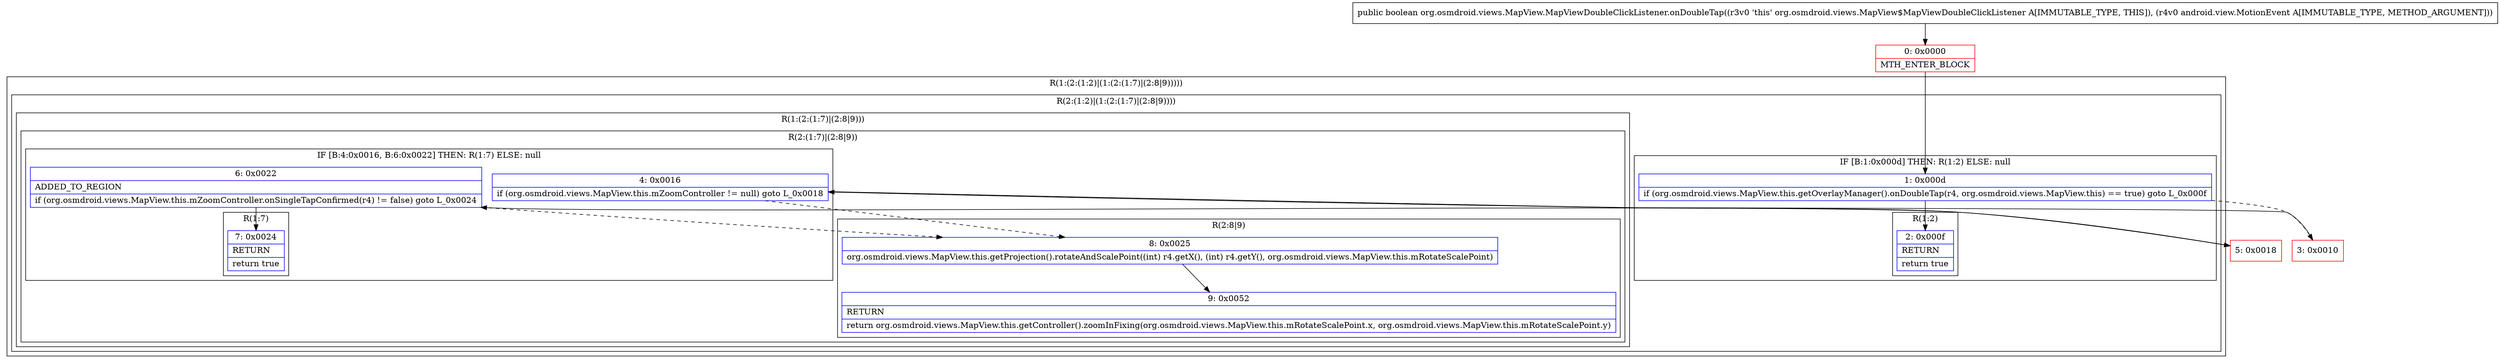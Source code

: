 digraph "CFG fororg.osmdroid.views.MapView.MapViewDoubleClickListener.onDoubleTap(Landroid\/view\/MotionEvent;)Z" {
subgraph cluster_Region_235544888 {
label = "R(1:(2:(1:2)|(1:(2:(1:7)|(2:8|9)))))";
node [shape=record,color=blue];
subgraph cluster_Region_1007038548 {
label = "R(2:(1:2)|(1:(2:(1:7)|(2:8|9))))";
node [shape=record,color=blue];
subgraph cluster_IfRegion_2007293031 {
label = "IF [B:1:0x000d] THEN: R(1:2) ELSE: null";
node [shape=record,color=blue];
Node_1 [shape=record,label="{1\:\ 0x000d|if (org.osmdroid.views.MapView.this.getOverlayManager().onDoubleTap(r4, org.osmdroid.views.MapView.this) == true) goto L_0x000f\l}"];
subgraph cluster_Region_1485136738 {
label = "R(1:2)";
node [shape=record,color=blue];
Node_2 [shape=record,label="{2\:\ 0x000f|RETURN\l|return true\l}"];
}
}
subgraph cluster_Region_123312811 {
label = "R(1:(2:(1:7)|(2:8|9)))";
node [shape=record,color=blue];
subgraph cluster_Region_173051524 {
label = "R(2:(1:7)|(2:8|9))";
node [shape=record,color=blue];
subgraph cluster_IfRegion_1539718221 {
label = "IF [B:4:0x0016, B:6:0x0022] THEN: R(1:7) ELSE: null";
node [shape=record,color=blue];
Node_4 [shape=record,label="{4\:\ 0x0016|if (org.osmdroid.views.MapView.this.mZoomController != null) goto L_0x0018\l}"];
Node_6 [shape=record,label="{6\:\ 0x0022|ADDED_TO_REGION\l|if (org.osmdroid.views.MapView.this.mZoomController.onSingleTapConfirmed(r4) != false) goto L_0x0024\l}"];
subgraph cluster_Region_682351140 {
label = "R(1:7)";
node [shape=record,color=blue];
Node_7 [shape=record,label="{7\:\ 0x0024|RETURN\l|return true\l}"];
}
}
subgraph cluster_Region_1676443992 {
label = "R(2:8|9)";
node [shape=record,color=blue];
Node_8 [shape=record,label="{8\:\ 0x0025|org.osmdroid.views.MapView.this.getProjection().rotateAndScalePoint((int) r4.getX(), (int) r4.getY(), org.osmdroid.views.MapView.this.mRotateScalePoint)\l}"];
Node_9 [shape=record,label="{9\:\ 0x0052|RETURN\l|return org.osmdroid.views.MapView.this.getController().zoomInFixing(org.osmdroid.views.MapView.this.mRotateScalePoint.x, org.osmdroid.views.MapView.this.mRotateScalePoint.y)\l}"];
}
}
}
}
}
Node_0 [shape=record,color=red,label="{0\:\ 0x0000|MTH_ENTER_BLOCK\l}"];
Node_3 [shape=record,color=red,label="{3\:\ 0x0010}"];
Node_5 [shape=record,color=red,label="{5\:\ 0x0018}"];
MethodNode[shape=record,label="{public boolean org.osmdroid.views.MapView.MapViewDoubleClickListener.onDoubleTap((r3v0 'this' org.osmdroid.views.MapView$MapViewDoubleClickListener A[IMMUTABLE_TYPE, THIS]), (r4v0 android.view.MotionEvent A[IMMUTABLE_TYPE, METHOD_ARGUMENT])) }"];
MethodNode -> Node_0;
Node_1 -> Node_2;
Node_1 -> Node_3[style=dashed];
Node_4 -> Node_5;
Node_4 -> Node_8[style=dashed];
Node_6 -> Node_7;
Node_6 -> Node_8[style=dashed];
Node_8 -> Node_9;
Node_0 -> Node_1;
Node_3 -> Node_4;
Node_5 -> Node_6;
}

